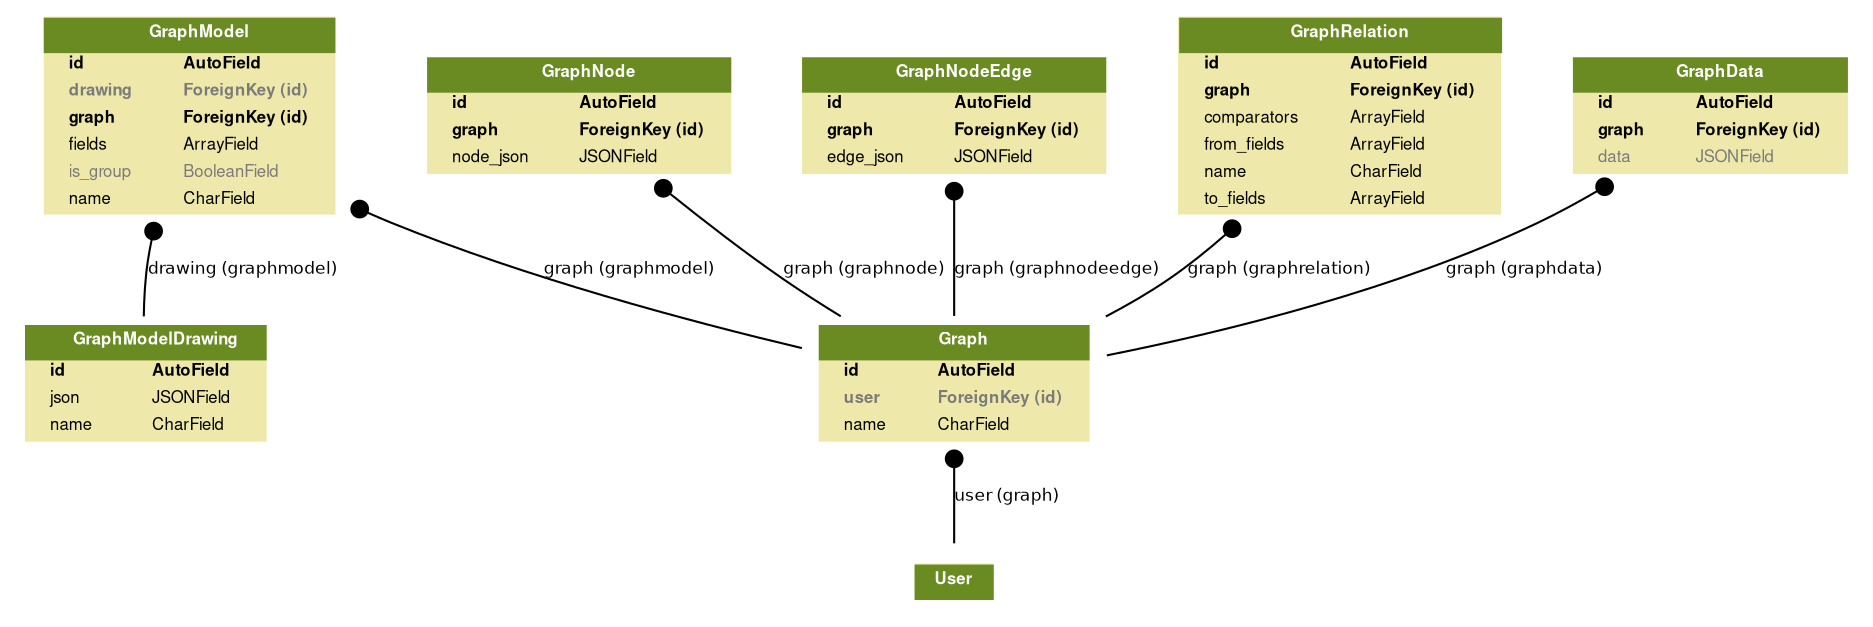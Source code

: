 digraph model_graph {
	graph [bb="0,0,838,280",
		fontname=Helvetica,
		fontsize=8,
		splines=true
	];
	node [fontname=Helvetica,
		fontsize=8,
		label="\N",
		shape=plaintext
	];
	edge [fontname=Helvetica,
		fontsize=8
	];
	apps_data_graph_models_Graph_Graph	 [height=0.83333,
		label=<
    <TABLE BGCOLOR="palegoldenrod" BORDER="0" CELLBORDER="0" CELLSPACING="0">
    <TR><TD COLSPAN="2" CELLPADDING="4" ALIGN="CENTER" BGCOLOR="olivedrab4">
    <FONT FACE="Helvetica Bold" COLOR="white">
    Graph
    </FONT></TD></TR>
  
    <TR><TD ALIGN="LEFT" BORDER="0">
    <FONT FACE="Helvetica Bold">id</FONT>
    </TD><TD ALIGN="LEFT">
    <FONT FACE="Helvetica Bold">AutoField</FONT>
    </TD></TR>
  
    <TR><TD ALIGN="LEFT" BORDER="0">
    <FONT COLOR="#7B7B7B" FACE="Helvetica Bold">user</FONT>
    </TD><TD ALIGN="LEFT">
    <FONT COLOR="#7B7B7B" FACE="Helvetica Bold">ForeignKey (id)</FONT>
    </TD></TR>
  
    <TR><TD ALIGN="LEFT" BORDER="0">
    <FONT FACE="Helvetica ">name</FONT>
    </TD><TD ALIGN="LEFT">
    <FONT FACE="Helvetica ">CharField</FONT>
    </TD></TR>
  
    </TABLE>
    >,
		pos="423,110",
		width=1.9028];
	django_contrib_auth_models_User	 [height=0.5,
		label=<
  <TABLE BGCOLOR="palegoldenrod" BORDER="0" CELLBORDER="0" CELLSPACING="0">
  <TR><TD COLSPAN="2" CELLPADDING="4" ALIGN="CENTER" BGCOLOR="olivedrab4">
  <FONT FACE="Helvetica Bold" COLOR="white">User</FONT>
  </TD></TR>
  </TABLE>
  >,
		pos="423,18",
		width=0.75];
	apps_data_graph_models_Graph_Graph -> django_contrib_auth_models_User	 [arrowhead=none,
		arrowtail=dot,
		dir=both,
		label="user (graph)",
		lp="444.79,58",
		pos="s,423,79.876 423,71.533 423,59.248 423,46.225 423,36.101"];
	apps_data_graph_models_GraphData_GraphData	 [height=0.83333,
		label=<
    <TABLE BGCOLOR="palegoldenrod" BORDER="0" CELLBORDER="0" CELLSPACING="0">
    <TR><TD COLSPAN="2" CELLPADDING="4" ALIGN="CENTER" BGCOLOR="olivedrab4">
    <FONT FACE="Helvetica Bold" COLOR="white">
    GraphData
    </FONT></TD></TR>
  
    <TR><TD ALIGN="LEFT" BORDER="0">
    <FONT FACE="Helvetica Bold">id</FONT>
    </TD><TD ALIGN="LEFT">
    <FONT FACE="Helvetica Bold">AutoField</FONT>
    </TD></TR>
  
    <TR><TD ALIGN="LEFT" BORDER="0">
    <FONT FACE="Helvetica Bold">graph</FONT>
    </TD><TD ALIGN="LEFT">
    <FONT FACE="Helvetica Bold">ForeignKey (id)</FONT>
    </TD></TR>
  
    <TR><TD ALIGN="LEFT" BORDER="0">
    <FONT COLOR="#7B7B7B" FACE="Helvetica ">data</FONT>
    </TD><TD ALIGN="LEFT">
    <FONT COLOR="#7B7B7B" FACE="Helvetica ">JSONField</FONT>
    </TD></TR>
  
    </TABLE>
    >,
		pos="768,232",
		width=1.9444];
	apps_data_graph_models_GraphData_GraphData -> apps_data_graph_models_Graph_Graph	 [arrowhead=none,
		arrowtail=dot,
		dir=both,
		label="graph (graphdata)",
		lp="671.02,162",
		pos="s,723.15,201.97 716.15,197.88 707.3,192.83 698.04,187.98 689,184 624.52,155.58 546.38,135.4 491.54,123.37"];
	apps_data_graph_models_GraphModel_GraphModel	 [height=1.3333,
		label=<
    <TABLE BGCOLOR="palegoldenrod" BORDER="0" CELLBORDER="0" CELLSPACING="0">
    <TR><TD COLSPAN="2" CELLPADDING="4" ALIGN="CENTER" BGCOLOR="olivedrab4">
    <FONT FACE="Helvetica Bold" COLOR="white">
    GraphModel
    </FONT></TD></TR>
  
    <TR><TD ALIGN="LEFT" BORDER="0">
    <FONT FACE="Helvetica Bold">id</FONT>
    </TD><TD ALIGN="LEFT">
    <FONT FACE="Helvetica Bold">AutoField</FONT>
    </TD></TR>
  
    <TR><TD ALIGN="LEFT" BORDER="0">
    <FONT COLOR="#7B7B7B" FACE="Helvetica Bold">drawing</FONT>
    </TD><TD ALIGN="LEFT">
    <FONT COLOR="#7B7B7B" FACE="Helvetica Bold">ForeignKey (id)</FONT>
    </TD></TR>
  
    <TR><TD ALIGN="LEFT" BORDER="0">
    <FONT FACE="Helvetica Bold">graph</FONT>
    </TD><TD ALIGN="LEFT">
    <FONT FACE="Helvetica Bold">ForeignKey (id)</FONT>
    </TD></TR>
  
    <TR><TD ALIGN="LEFT" BORDER="0">
    <FONT FACE="Helvetica ">fields</FONT>
    </TD><TD ALIGN="LEFT">
    <FONT FACE="Helvetica ">ArrayField</FONT>
    </TD></TR>
  
    <TR><TD ALIGN="LEFT" BORDER="0">
    <FONT COLOR="#7B7B7B" FACE="Helvetica ">is_group</FONT>
    </TD><TD ALIGN="LEFT">
    <FONT COLOR="#7B7B7B" FACE="Helvetica ">BooleanField</FONT>
    </TD></TR>
  
    <TR><TD ALIGN="LEFT" BORDER="0">
    <FONT FACE="Helvetica ">name</FONT>
    </TD><TD ALIGN="LEFT">
    <FONT FACE="Helvetica ">CharField</FONT>
    </TD></TR>
  
    </TABLE>
    >,
		pos="76,232",
		width=2.0556];
	apps_data_graph_models_GraphModel_GraphModel -> apps_data_graph_models_Graph_Graph	 [arrowhead=none,
		arrowtail=dot,
		dir=both,
		label="graph (graphmodel)",
		lp="270.13,162",
		pos="s,150.22,190.47 157.64,187.12 160.1,186.04 162.56,184.99 165,184 227.35,158.59 301.52,138.29 354.29,125.42"];
	apps_data_graph_models_GraphModelDrawing_GraphModelDrawing	 [height=0.83333,
		label=<
    <TABLE BGCOLOR="palegoldenrod" BORDER="0" CELLBORDER="0" CELLSPACING="0">
    <TR><TD COLSPAN="2" CELLPADDING="4" ALIGN="CENTER" BGCOLOR="olivedrab4">
    <FONT FACE="Helvetica Bold" COLOR="white">
    GraphModelDrawing
    </FONT></TD></TR>
  
    <TR><TD ALIGN="LEFT" BORDER="0">
    <FONT FACE="Helvetica Bold">id</FONT>
    </TD><TD ALIGN="LEFT">
    <FONT FACE="Helvetica Bold">AutoField</FONT>
    </TD></TR>
  
    <TR><TD ALIGN="LEFT" BORDER="0">
    <FONT FACE="Helvetica ">json</FONT>
    </TD><TD ALIGN="LEFT">
    <FONT FACE="Helvetica ">JSONField</FONT>
    </TD></TR>
  
    <TR><TD ALIGN="LEFT" BORDER="0">
    <FONT FACE="Helvetica ">name</FONT>
    </TD><TD ALIGN="LEFT">
    <FONT FACE="Helvetica ">CharField</FONT>
    </TD></TR>
  
    </TABLE>
    >,
		pos="64,110",
		width=1.7778];
	apps_data_graph_models_GraphModel_GraphModel -> apps_data_graph_models_GraphModelDrawing_GraphModelDrawing	 [arrowhead=none,
		arrowtail=dot,
		dir=both,
		label="drawing (graphmodel)",
		lp="104.91,162",
		pos="s,67.294,183.8 66.224,175.66 65.827,172.4 65.475,169.16 65.184,166 64.417,157.67 64.032,148.62 63.859,140.27"];
	apps_data_graph_models_GraphNode_GraphNode	 [height=0.83333,
		label=<
    <TABLE BGCOLOR="palegoldenrod" BORDER="0" CELLBORDER="0" CELLSPACING="0">
    <TR><TD COLSPAN="2" CELLPADDING="4" ALIGN="CENTER" BGCOLOR="olivedrab4">
    <FONT FACE="Helvetica Bold" COLOR="white">
    GraphNode
    </FONT></TD></TR>
  
    <TR><TD ALIGN="LEFT" BORDER="0">
    <FONT FACE="Helvetica Bold">id</FONT>
    </TD><TD ALIGN="LEFT">
    <FONT FACE="Helvetica Bold">AutoField</FONT>
    </TD></TR>
  
    <TR><TD ALIGN="LEFT" BORDER="0">
    <FONT FACE="Helvetica Bold">graph</FONT>
    </TD><TD ALIGN="LEFT">
    <FONT FACE="Helvetica Bold">ForeignKey (id)</FONT>
    </TD></TR>
  
    <TR><TD ALIGN="LEFT" BORDER="0">
    <FONT FACE="Helvetica ">node_json</FONT>
    </TD><TD ALIGN="LEFT">
    <FONT FACE="Helvetica ">JSONField</FONT>
    </TD></TR>
  
    </TABLE>
    >,
		pos="251,232",
		width=2.1389];
	apps_data_graph_models_GraphNode_GraphNode -> apps_data_graph_models_Graph_Graph	 [arrowhead=none,
		arrowtail=dot,
		dir=both,
		label="graph (graphnode)",
		lp="386.13,162",
		pos="s,291.88,201.84 298.53,196.98 315.55,184.56 334.92,170.55 352.73,158 361.06,152.13 370.01,145.93 378.63,140.02"];
	apps_data_graph_models_GraphNode_GraphNodeEdge	 [height=0.83333,
		label=<
    <TABLE BGCOLOR="palegoldenrod" BORDER="0" CELLBORDER="0" CELLSPACING="0">
    <TR><TD COLSPAN="2" CELLPADDING="4" ALIGN="CENTER" BGCOLOR="olivedrab4">
    <FONT FACE="Helvetica Bold" COLOR="white">
    GraphNodeEdge
    </FONT></TD></TR>
  
    <TR><TD ALIGN="LEFT" BORDER="0">
    <FONT FACE="Helvetica Bold">id</FONT>
    </TD><TD ALIGN="LEFT">
    <FONT FACE="Helvetica Bold">AutoField</FONT>
    </TD></TR>
  
    <TR><TD ALIGN="LEFT" BORDER="0">
    <FONT FACE="Helvetica Bold">graph</FONT>
    </TD><TD ALIGN="LEFT">
    <FONT FACE="Helvetica Bold">ForeignKey (id)</FONT>
    </TD></TR>
  
    <TR><TD ALIGN="LEFT" BORDER="0">
    <FONT FACE="Helvetica ">edge_json</FONT>
    </TD><TD ALIGN="LEFT">
    <FONT FACE="Helvetica ">JSONField</FONT>
    </TD></TR>
  
    </TABLE>
    >,
		pos="423,232",
		width=2.1389];
	apps_data_graph_models_GraphNode_GraphNodeEdge -> apps_data_graph_models_Graph_Graph	 [arrowhead=none,
		arrowtail=dot,
		dir=both,
		label="graph (graphnodeedge)",
		lp="465.03,162",
		pos="s,423,201.84 423,193.64 423,176.41 423,156.38 423,140.23"];
	apps_data_graph_models_GraphRelation_GraphRelation	 [height=1.3333,
		label=<
    <TABLE BGCOLOR="palegoldenrod" BORDER="0" CELLBORDER="0" CELLSPACING="0">
    <TR><TD COLSPAN="2" CELLPADDING="4" ALIGN="CENTER" BGCOLOR="olivedrab4">
    <FONT FACE="Helvetica Bold" COLOR="white">
    GraphRelation
    </FONT></TD></TR>
  
    <TR><TD ALIGN="LEFT" BORDER="0">
    <FONT FACE="Helvetica Bold">id</FONT>
    </TD><TD ALIGN="LEFT">
    <FONT FACE="Helvetica Bold">AutoField</FONT>
    </TD></TR>
  
    <TR><TD ALIGN="LEFT" BORDER="0">
    <FONT FACE="Helvetica Bold">graph</FONT>
    </TD><TD ALIGN="LEFT">
    <FONT FACE="Helvetica Bold">ForeignKey (id)</FONT>
    </TD></TR>
  
    <TR><TD ALIGN="LEFT" BORDER="0">
    <FONT FACE="Helvetica ">comparators</FONT>
    </TD><TD ALIGN="LEFT">
    <FONT FACE="Helvetica ">ArrayField</FONT>
    </TD></TR>
  
    <TR><TD ALIGN="LEFT" BORDER="0">
    <FONT FACE="Helvetica ">from_fields</FONT>
    </TD><TD ALIGN="LEFT">
    <FONT FACE="Helvetica ">ArrayField</FONT>
    </TD></TR>
  
    <TR><TD ALIGN="LEFT" BORDER="0">
    <FONT FACE="Helvetica ">name</FONT>
    </TD><TD ALIGN="LEFT">
    <FONT FACE="Helvetica ">CharField</FONT>
    </TD></TR>
  
    <TR><TD ALIGN="LEFT" BORDER="0">
    <FONT FACE="Helvetica ">to_fields</FONT>
    </TD><TD ALIGN="LEFT">
    <FONT FACE="Helvetica ">ArrayField</FONT>
    </TD></TR>
  
    </TABLE>
    >,
		pos="599,232",
		width=2.25];
	apps_data_graph_models_GraphRelation_GraphRelation -> apps_data_graph_models_Graph_Graph	 [arrowhead=none,
		arrowtail=dot,
		dir=both,
		label="graph (graphrelation)",
		lp="558.36,162",
		pos="s,544.94,183.67 538.46,178.43 529.47,171.27 520.15,164.25 511,158 501.95,151.82 492.02,145.77 482.2,140.17"];
}

